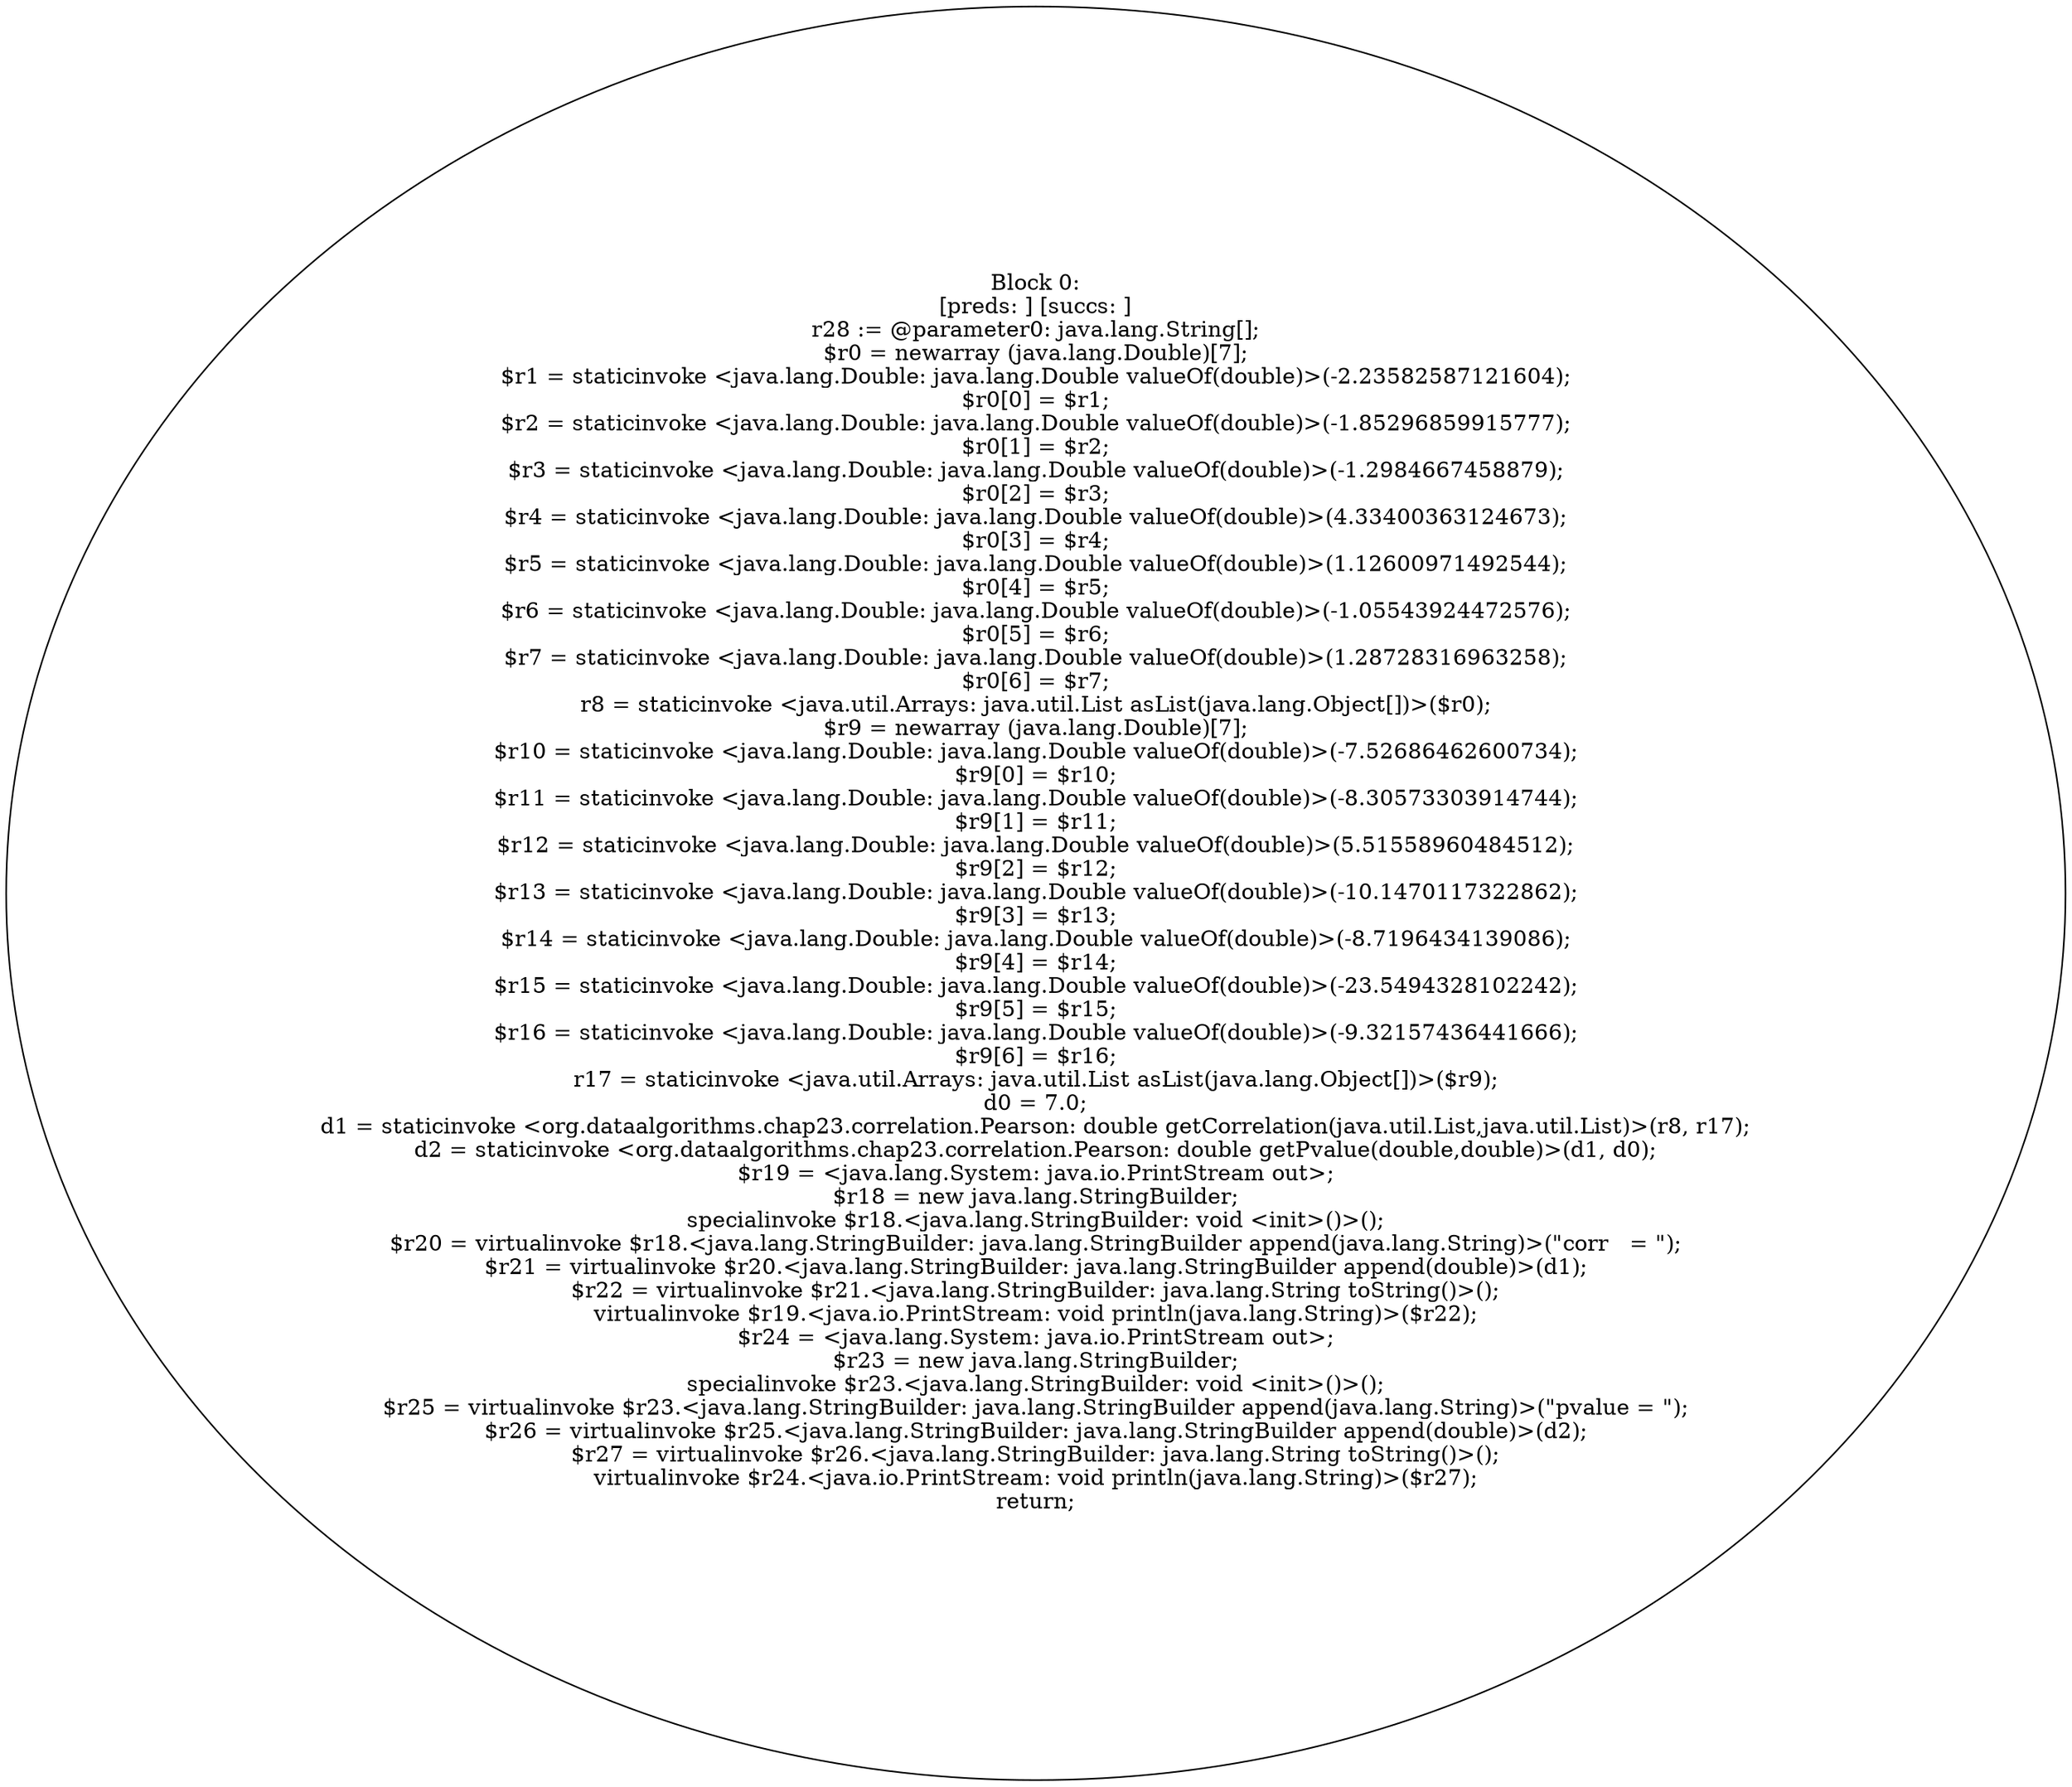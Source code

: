 digraph "unitGraph" {
    "Block 0:
[preds: ] [succs: ]
r28 := @parameter0: java.lang.String[];
$r0 = newarray (java.lang.Double)[7];
$r1 = staticinvoke <java.lang.Double: java.lang.Double valueOf(double)>(-2.23582587121604);
$r0[0] = $r1;
$r2 = staticinvoke <java.lang.Double: java.lang.Double valueOf(double)>(-1.85296859915777);
$r0[1] = $r2;
$r3 = staticinvoke <java.lang.Double: java.lang.Double valueOf(double)>(-1.2984667458879);
$r0[2] = $r3;
$r4 = staticinvoke <java.lang.Double: java.lang.Double valueOf(double)>(4.33400363124673);
$r0[3] = $r4;
$r5 = staticinvoke <java.lang.Double: java.lang.Double valueOf(double)>(1.12600971492544);
$r0[4] = $r5;
$r6 = staticinvoke <java.lang.Double: java.lang.Double valueOf(double)>(-1.05543924472576);
$r0[5] = $r6;
$r7 = staticinvoke <java.lang.Double: java.lang.Double valueOf(double)>(1.28728316963258);
$r0[6] = $r7;
r8 = staticinvoke <java.util.Arrays: java.util.List asList(java.lang.Object[])>($r0);
$r9 = newarray (java.lang.Double)[7];
$r10 = staticinvoke <java.lang.Double: java.lang.Double valueOf(double)>(-7.52686462600734);
$r9[0] = $r10;
$r11 = staticinvoke <java.lang.Double: java.lang.Double valueOf(double)>(-8.30573303914744);
$r9[1] = $r11;
$r12 = staticinvoke <java.lang.Double: java.lang.Double valueOf(double)>(5.51558960484512);
$r9[2] = $r12;
$r13 = staticinvoke <java.lang.Double: java.lang.Double valueOf(double)>(-10.1470117322862);
$r9[3] = $r13;
$r14 = staticinvoke <java.lang.Double: java.lang.Double valueOf(double)>(-8.7196434139086);
$r9[4] = $r14;
$r15 = staticinvoke <java.lang.Double: java.lang.Double valueOf(double)>(-23.5494328102242);
$r9[5] = $r15;
$r16 = staticinvoke <java.lang.Double: java.lang.Double valueOf(double)>(-9.32157436441666);
$r9[6] = $r16;
r17 = staticinvoke <java.util.Arrays: java.util.List asList(java.lang.Object[])>($r9);
d0 = 7.0;
d1 = staticinvoke <org.dataalgorithms.chap23.correlation.Pearson: double getCorrelation(java.util.List,java.util.List)>(r8, r17);
d2 = staticinvoke <org.dataalgorithms.chap23.correlation.Pearson: double getPvalue(double,double)>(d1, d0);
$r19 = <java.lang.System: java.io.PrintStream out>;
$r18 = new java.lang.StringBuilder;
specialinvoke $r18.<java.lang.StringBuilder: void <init>()>();
$r20 = virtualinvoke $r18.<java.lang.StringBuilder: java.lang.StringBuilder append(java.lang.String)>(\"corr   = \");
$r21 = virtualinvoke $r20.<java.lang.StringBuilder: java.lang.StringBuilder append(double)>(d1);
$r22 = virtualinvoke $r21.<java.lang.StringBuilder: java.lang.String toString()>();
virtualinvoke $r19.<java.io.PrintStream: void println(java.lang.String)>($r22);
$r24 = <java.lang.System: java.io.PrintStream out>;
$r23 = new java.lang.StringBuilder;
specialinvoke $r23.<java.lang.StringBuilder: void <init>()>();
$r25 = virtualinvoke $r23.<java.lang.StringBuilder: java.lang.StringBuilder append(java.lang.String)>(\"pvalue = \");
$r26 = virtualinvoke $r25.<java.lang.StringBuilder: java.lang.StringBuilder append(double)>(d2);
$r27 = virtualinvoke $r26.<java.lang.StringBuilder: java.lang.String toString()>();
virtualinvoke $r24.<java.io.PrintStream: void println(java.lang.String)>($r27);
return;
"
}
